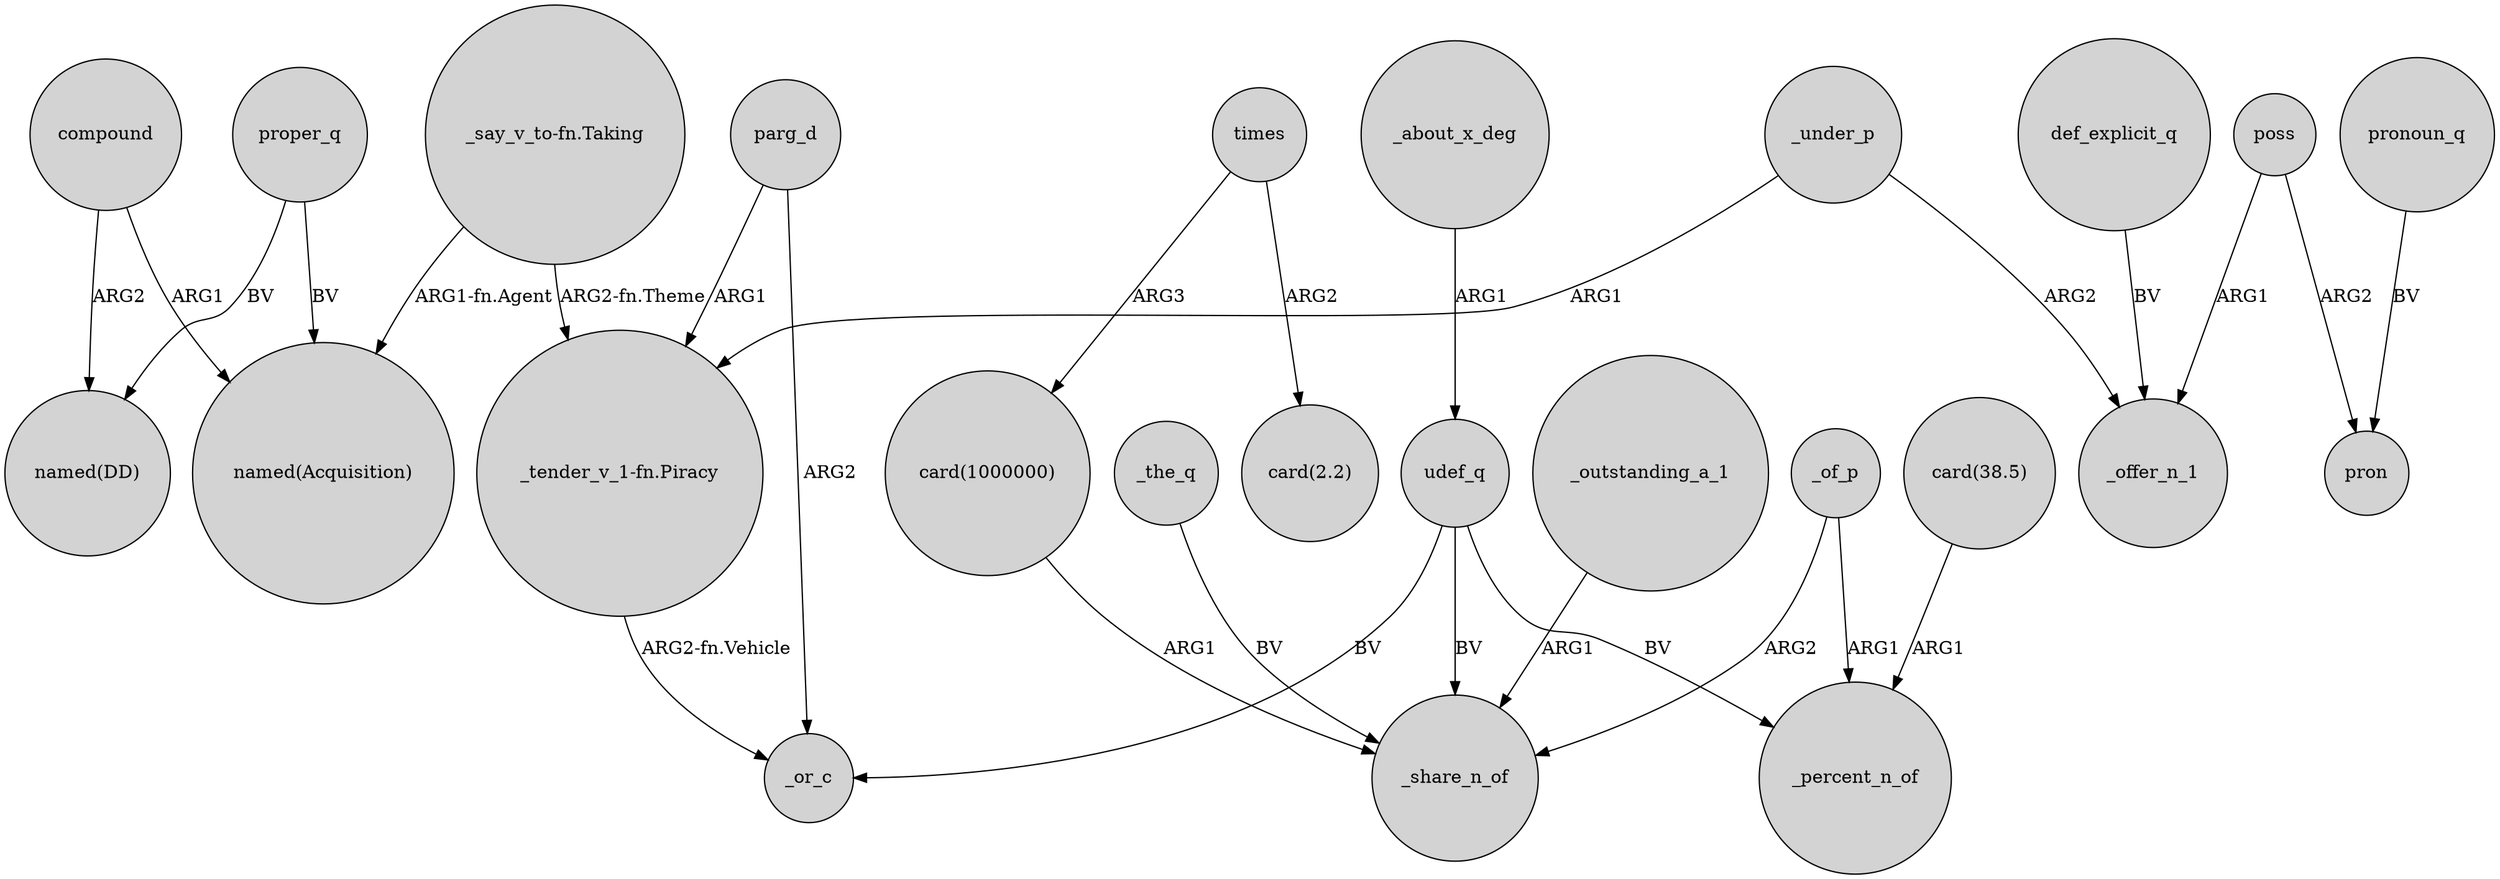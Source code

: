 digraph {
	node [shape=circle style=filled]
	compound -> "named(DD)" [label=ARG2]
	_the_q -> _share_n_of [label=BV]
	times -> "card(1000000)" [label=ARG3]
	parg_d -> _or_c [label=ARG2]
	parg_d -> "_tender_v_1-fn.Piracy" [label=ARG1]
	_of_p -> _percent_n_of [label=ARG1]
	proper_q -> "named(DD)" [label=BV]
	udef_q -> _or_c [label=BV]
	_about_x_deg -> udef_q [label=ARG1]
	_outstanding_a_1 -> _share_n_of [label=ARG1]
	pronoun_q -> pron [label=BV]
	poss -> _offer_n_1 [label=ARG1]
	poss -> pron [label=ARG2]
	udef_q -> _percent_n_of [label=BV]
	"card(38.5)" -> _percent_n_of [label=ARG1]
	udef_q -> _share_n_of [label=BV]
	"_say_v_to-fn.Taking" -> "_tender_v_1-fn.Piracy" [label="ARG2-fn.Theme"]
	compound -> "named(Acquisition)" [label=ARG1]
	_under_p -> "_tender_v_1-fn.Piracy" [label=ARG1]
	times -> "card(2.2)" [label=ARG2]
	def_explicit_q -> _offer_n_1 [label=BV]
	"card(1000000)" -> _share_n_of [label=ARG1]
	"_say_v_to-fn.Taking" -> "named(Acquisition)" [label="ARG1-fn.Agent"]
	proper_q -> "named(Acquisition)" [label=BV]
	"_tender_v_1-fn.Piracy" -> _or_c [label="ARG2-fn.Vehicle"]
	_of_p -> _share_n_of [label=ARG2]
	_under_p -> _offer_n_1 [label=ARG2]
}
